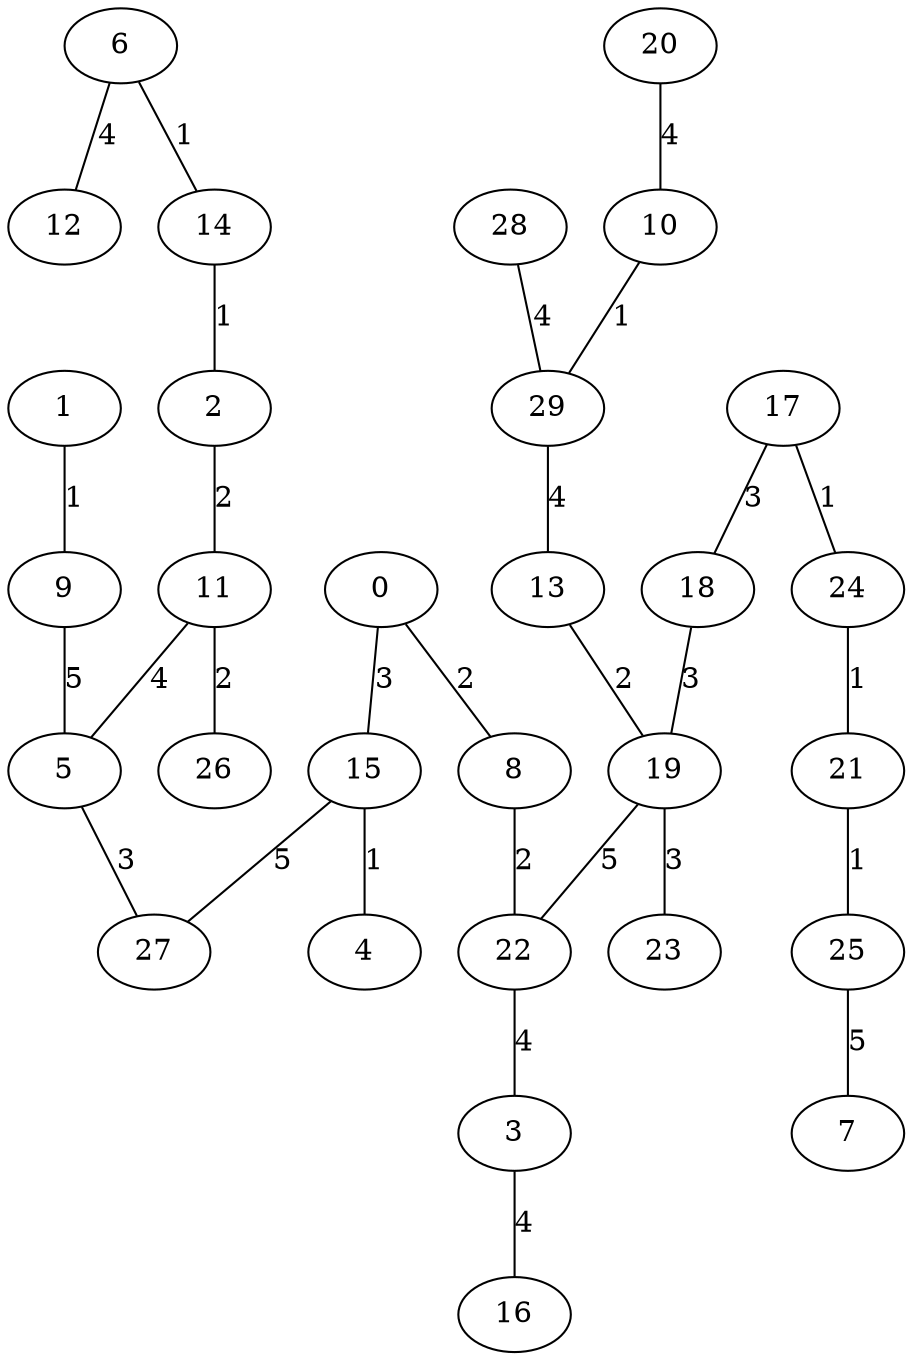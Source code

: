 graph{
   29;
   26;
   16;
   17;
   12;
   22;
   24;
   4;
   5;
   13;
   23;
   14;
   9;
   18;
   19;
   21;
   2;
   27;
   1;
   20;
   6;
   3;
   28;
   7;
   8;
   25;
   11;
   15;
   10;
   0;
   2 -- 11 [label="2"];
   28 -- 29 [label="4"];
   13 -- 19 [label="2"];
   17 -- 18 [label="3"];
   9 -- 5 [label="5"];
   17 -- 24 [label="1"];
   6 -- 12 [label="4"];
   3 -- 16 [label="4"];
   0 -- 15 [label="3"];
   22 -- 3 [label="4"];
   11 -- 5 [label="4"];
   18 -- 19 [label="3"];
   14 -- 2 [label="1"];
   29 -- 13 [label="4"];
   6 -- 14 [label="1"];
   25 -- 7 [label="5"];
   15 -- 4 [label="1"];
   20 -- 10 [label="4"];
   0 -- 8 [label="2"];
   5 -- 27 [label="3"];
   8 -- 22 [label="2"];
   11 -- 26 [label="2"];
   21 -- 25 [label="1"];
   24 -- 21 [label="1"];
   10 -- 29 [label="1"];
   19 -- 23 [label="3"];
   19 -- 22 [label="5"];
   1 -- 9 [label="1"];
   15 -- 27 [label="5"];
}